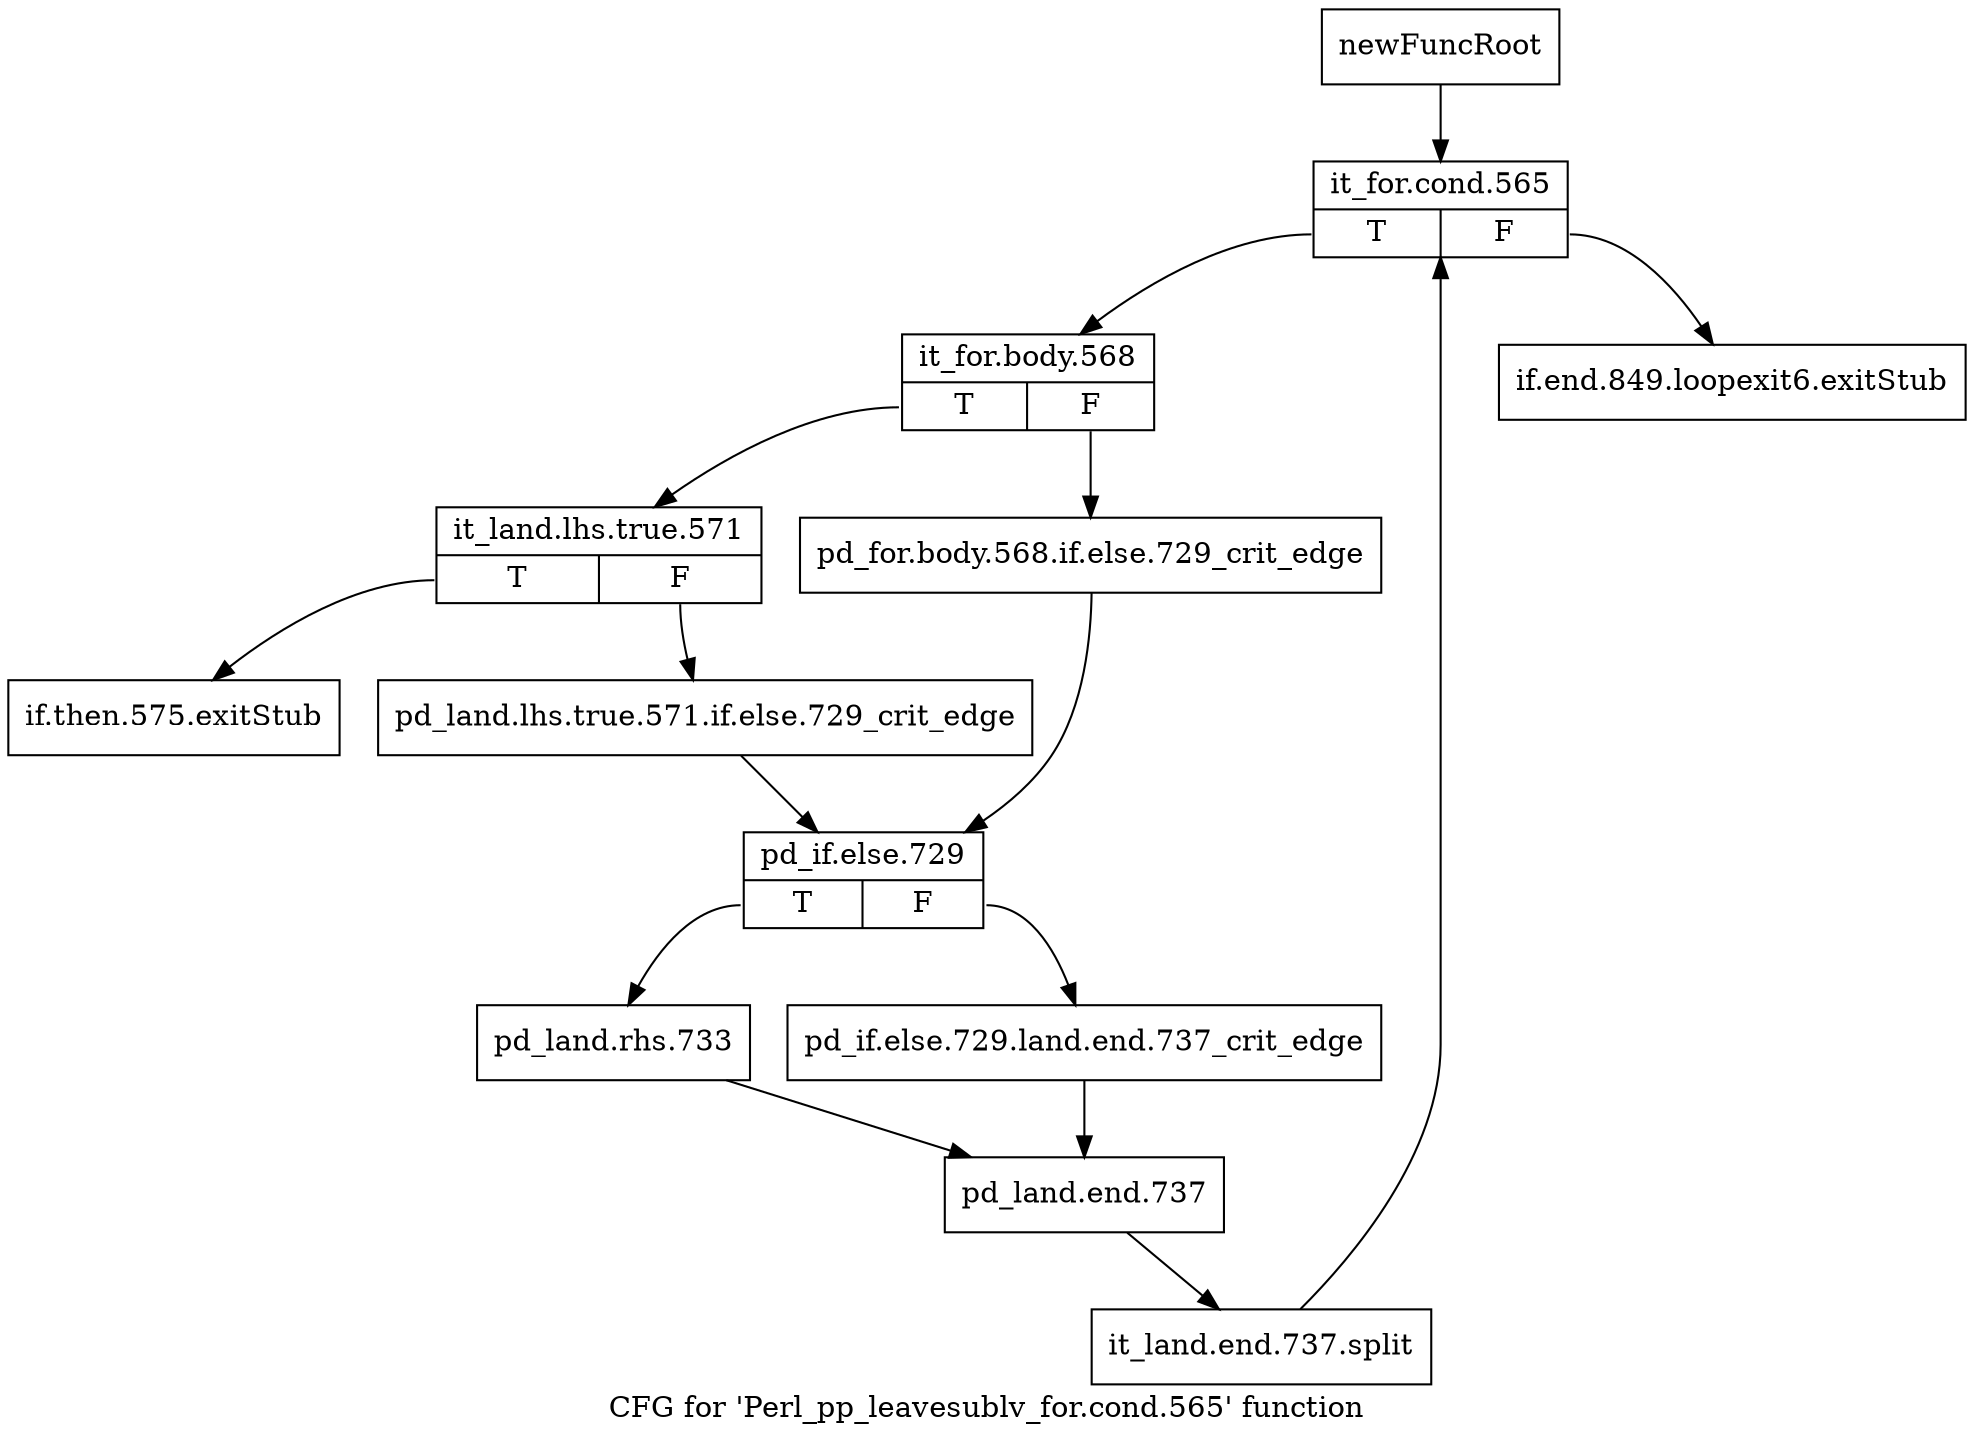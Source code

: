 digraph "CFG for 'Perl_pp_leavesublv_for.cond.565' function" {
	label="CFG for 'Perl_pp_leavesublv_for.cond.565' function";

	Node0x4fa9900 [shape=record,label="{newFuncRoot}"];
	Node0x4fa9900 -> Node0x4fa9db0;
	Node0x4fa9d10 [shape=record,label="{if.end.849.loopexit6.exitStub}"];
	Node0x4fa9d60 [shape=record,label="{if.then.575.exitStub}"];
	Node0x4fa9db0 [shape=record,label="{it_for.cond.565|{<s0>T|<s1>F}}"];
	Node0x4fa9db0:s0 -> Node0x4fa9e00;
	Node0x4fa9db0:s1 -> Node0x4fa9d10;
	Node0x4fa9e00 [shape=record,label="{it_for.body.568|{<s0>T|<s1>F}}"];
	Node0x4fa9e00:s0 -> Node0x4fa9ea0;
	Node0x4fa9e00:s1 -> Node0x4fa9e50;
	Node0x4fa9e50 [shape=record,label="{pd_for.body.568.if.else.729_crit_edge}"];
	Node0x4fa9e50 -> Node0x4fa9f40;
	Node0x4fa9ea0 [shape=record,label="{it_land.lhs.true.571|{<s0>T|<s1>F}}"];
	Node0x4fa9ea0:s0 -> Node0x4fa9d60;
	Node0x4fa9ea0:s1 -> Node0x4fa9ef0;
	Node0x4fa9ef0 [shape=record,label="{pd_land.lhs.true.571.if.else.729_crit_edge}"];
	Node0x4fa9ef0 -> Node0x4fa9f40;
	Node0x4fa9f40 [shape=record,label="{pd_if.else.729|{<s0>T|<s1>F}}"];
	Node0x4fa9f40:s0 -> Node0x4fa9fe0;
	Node0x4fa9f40:s1 -> Node0x4fa9f90;
	Node0x4fa9f90 [shape=record,label="{pd_if.else.729.land.end.737_crit_edge}"];
	Node0x4fa9f90 -> Node0x4faa030;
	Node0x4fa9fe0 [shape=record,label="{pd_land.rhs.733}"];
	Node0x4fa9fe0 -> Node0x4faa030;
	Node0x4faa030 [shape=record,label="{pd_land.end.737}"];
	Node0x4faa030 -> Node0x65bdf50;
	Node0x65bdf50 [shape=record,label="{it_land.end.737.split}"];
	Node0x65bdf50 -> Node0x4fa9db0;
}
